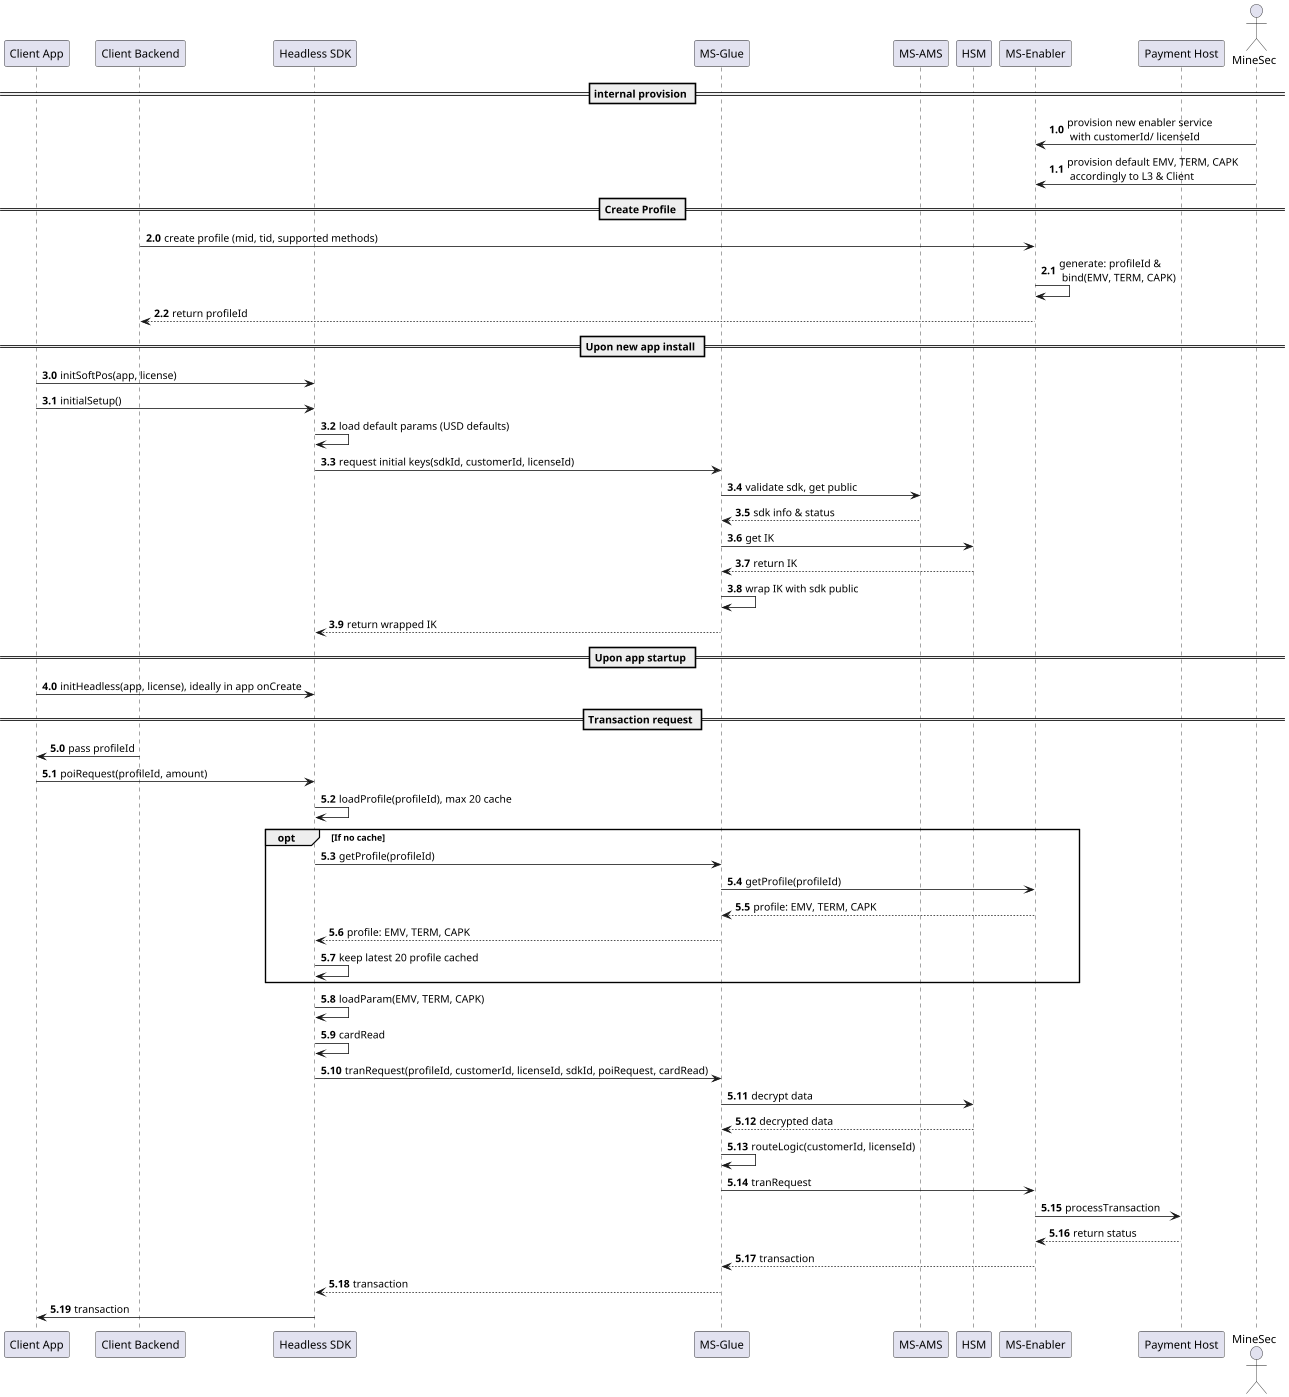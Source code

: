 @startuml
'https://plantuml.com/sequence-diagram

scale 0.8
autonumber

participant "Client App" as app
participant "Client Backend" as backend

participant "Headless SDK" as headless
participant "MS-Glue" as glue
participant "MS-AMS" as ams
participant "HSM" as hsm
participant "MS-Enabler" as enabler
participant "Payment Host" as host
actor MineSec as minesec

== internal provision ==
autonumber 1.0
minesec -> enabler : provision new enabler service \n with customerId/ licenseId
minesec -> enabler : provision default EMV, TERM, CAPK \n accordingly to L3 & Client

== Create Profile ==
autonumber 2.0
backend -> enabler : create profile (mid, tid, supported methods)
enabler -> enabler : generate: profileId & \n bind(EMV, TERM, CAPK)
enabler --> backend : return profileId

== Upon new app install ==
autonumber 3.0
app -> headless : initSoftPos(app, license)
app -> headless : initialSetup()
headless -> headless : load default params (USD defaults)
headless -> glue : request initial keys(sdkId, customerId, licenseId)
glue -> ams : validate sdk, get public
ams --> glue : sdk info & status
glue -> hsm : get IK
hsm --> glue : return IK
glue -> glue : wrap IK with sdk public
glue --> headless : return wrapped IK

== Upon app startup ==
autonumber 4.0
app -> headless : initHeadless(app, license), ideally in app onCreate

== Transaction request ==
autonumber 5.0
backend -> app : pass profileId
app -> headless : poiRequest(profileId, amount)
headless -> headless : loadProfile(profileId), max 20 cache

opt If no cache
headless -> glue : getProfile(profileId)
glue -> enabler : getProfile(profileId)
enabler --> glue : profile: EMV, TERM, CAPK
glue --> headless : profile: EMV, TERM, CAPK
headless -> headless : keep latest 20 profile cached
end opt

headless -> headless : loadParam(EMV, TERM, CAPK)
headless -> headless : cardRead
headless -> glue : tranRequest(profileId, customerId, licenseId, sdkId, poiRequest, cardRead)
glue -> hsm : decrypt data
hsm --> glue : decrypted data
glue -> glue : routeLogic(customerId, licenseId)
glue -> enabler : tranRequest
enabler -> host : processTransaction
host --> enabler : return status
enabler --> glue : transaction
glue --> headless: transaction
headless -> app : transaction

@enduml
